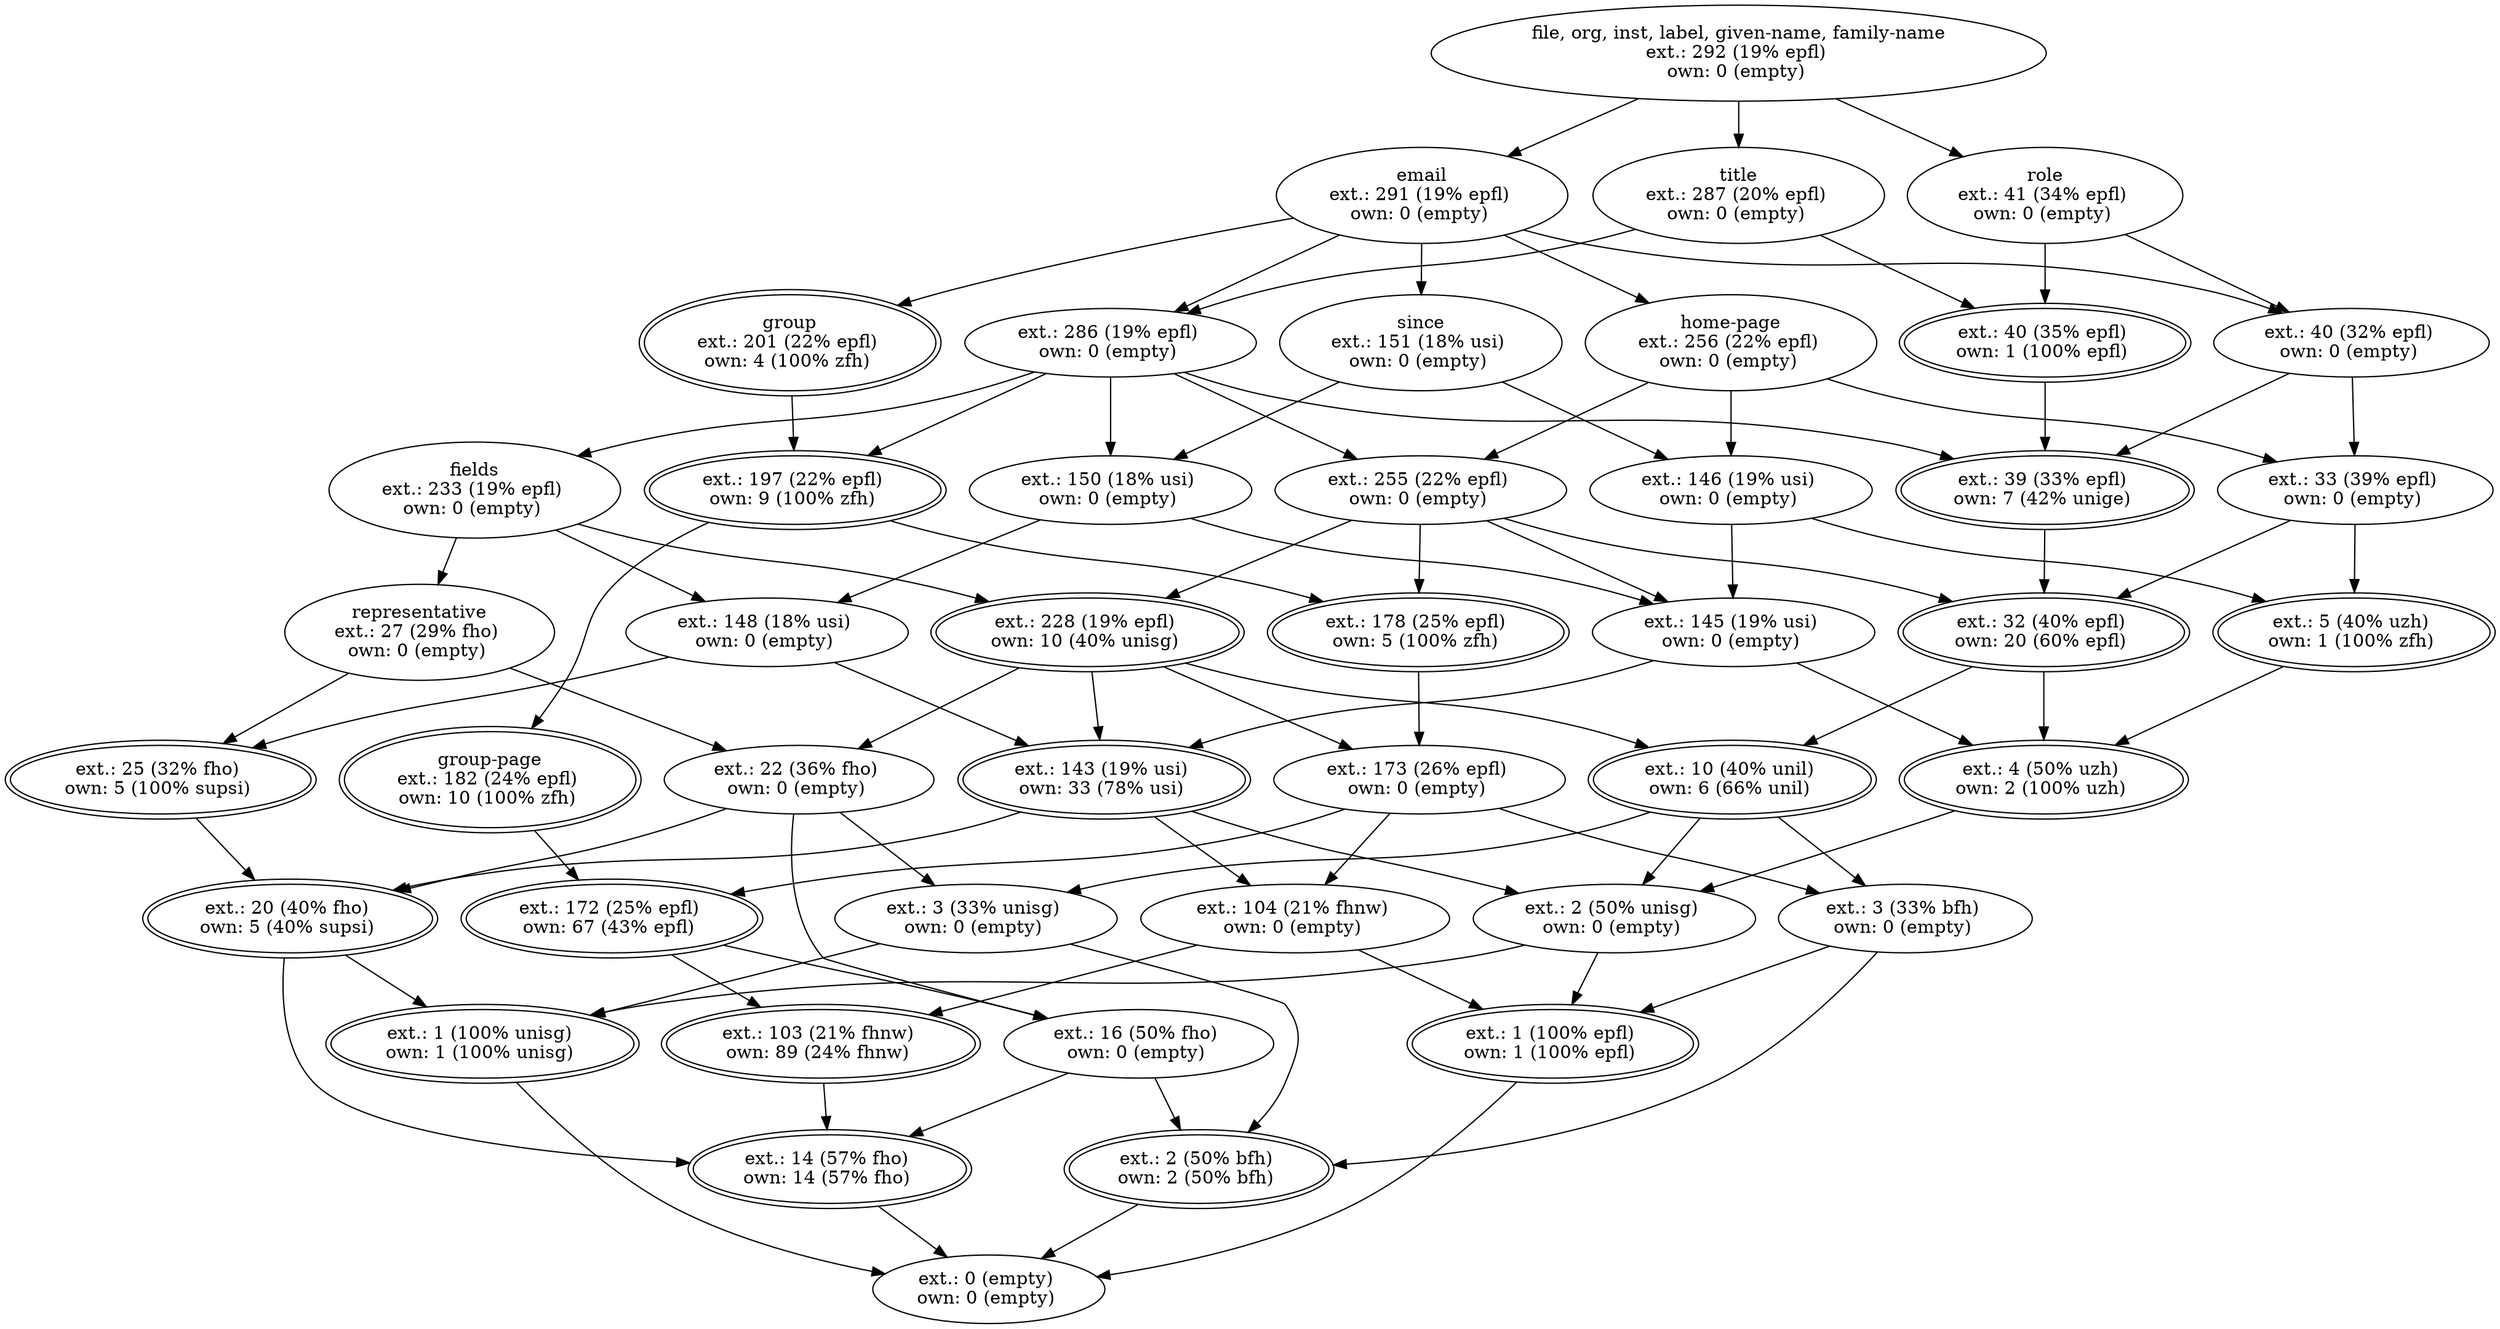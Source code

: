 digraph d{
1 [label="file, org, inst, label, given-name, family-name
ext.: 292 (19% epfl) 
own: 0 (empty) "]
2 [label="ext.: 103 (21% fhnw) 
own: 89 (24% fhnw) ", peripheries = 2]
3 [label="ext.: 172 (25% epfl) 
own: 67 (43% epfl) ", peripheries = 2]
4 [label="ext.: 2 (50% bfh) 
own: 2 (50% bfh) ", peripheries = 2]
5 [label="ext.: 16 (50% fho) 
own: 0 (empty) "]
6 [label="ext.: 14 (57% fho) 
own: 14 (57% fho) ", peripheries = 2]
7 [label="ext.: 104 (21% fhnw) 
own: 0 (empty) "]
8 [label="ext.: 173 (26% epfl) 
own: 0 (empty) "]
9 [label="ext.: 3 (33% bfh) 
own: 0 (empty) "]
10 [label="ext.: 1 (100% epfl) 
own: 1 (100% epfl) ", peripheries = 2]
11 [label="ext.: 255 (22% epfl) 
own: 0 (empty) "]
12 [label="ext.: 32 (40% epfl) 
own: 20 (60% epfl) ", peripheries = 2]
13 [label="title
ext.: 287 (20% epfl) 
own: 0 (empty) "]
14 [label="ext.: 40 (35% epfl) 
own: 1 (100% epfl) ", peripheries = 2]
15 [label="ext.: 143 (19% usi) 
own: 33 (78% usi) ", peripheries = 2]
16 [label="ext.: 228 (19% epfl) 
own: 10 (40% unisg) ", peripheries = 2]
17 [label="ext.: 22 (36% fho) 
own: 0 (empty) "]
18 [label="ext.: 20 (40% fho) 
own: 5 (40% supsi) ", peripheries = 2]
19 [label="ext.: 148 (18% usi) 
own: 0 (empty) "]
20 [label="fields
ext.: 233 (19% epfl) 
own: 0 (empty) "]
21 [label="representative
ext.: 27 (29% fho) 
own: 0 (empty) "]
22 [label="ext.: 25 (32% fho) 
own: 5 (100% supsi) ", peripheries = 2]
23 [label="ext.: 286 (19% epfl) 
own: 0 (empty) "]
24 [label="ext.: 10 (40% unil) 
own: 6 (66% unil) ", peripheries = 2]
25 [label="ext.: 39 (33% epfl) 
own: 7 (42% unige) ", peripheries = 2]
26 [label="ext.: 3 (33% unisg) 
own: 0 (empty) "]
27 [label="ext.: 2 (50% unisg) 
own: 0 (empty) "]
28 [label="ext.: 1 (100% unisg) 
own: 1 (100% unisg) ", peripheries = 2]
29 [label="ext.: 145 (19% usi) 
own: 0 (empty) "]
30 [label="ext.: 4 (50% uzh) 
own: 2 (100% uzh) ", peripheries = 2]
31 [label="ext.: 150 (18% usi) 
own: 0 (empty) "]
32 [label="ext.: 146 (19% usi) 
own: 0 (empty) "]
33 [label="home-page
ext.: 256 (22% epfl) 
own: 0 (empty) "]
34 [label="ext.: 33 (39% epfl) 
own: 0 (empty) "]
35 [label="ext.: 5 (40% uzh) 
own: 1 (100% zfh) ", peripheries = 2]
36 [label="role
ext.: 41 (34% epfl) 
own: 0 (empty) "]
37 [label="since
ext.: 151 (18% usi) 
own: 0 (empty) "]
38 [label="email
ext.: 291 (19% epfl) 
own: 0 (empty) "]
39 [label="ext.: 40 (32% epfl) 
own: 0 (empty) "]
40 [label="ext.: 178 (25% epfl) 
own: 5 (100% zfh) ", peripheries = 2]
41 [label="ext.: 197 (22% epfl) 
own: 9 (100% zfh) ", peripheries = 2]
42 [label="group
ext.: 201 (22% epfl) 
own: 4 (100% zfh) ", peripheries = 2]
43 [label="group-page
ext.: 182 (24% epfl) 
own: 10 (100% zfh) ", peripheries = 2]
44 [label="ext.: 0 (empty) 
own: 0 (empty) "]
1->13;
1->36;
1->38;
13->14;
13->23;
36->14;
36->39;
38->23;
38->33;
38->37;
38->39;
38->42;
14->25;
23->11;
23->20;
23->25;
23->31;
23->41;
33->11;
33->32;
33->34;
37->31;
37->32;
39->25;
39->34;
42->41;
11->12;
11->16;
11->29;
11->40;
20->16;
20->19;
20->21;
25->12;
31->19;
31->29;
32->29;
32->35;
34->12;
34->35;
41->40;
41->43;
12->24;
12->30;
16->8;
16->15;
16->17;
16->24;
19->15;
19->22;
21->17;
21->22;
29->15;
29->30;
35->30;
40->8;
8->3;
8->7;
8->9;
15->7;
15->18;
15->27;
17->18;
17->26;
22->18;
24->9;
24->26;
24->27;
30->27;
3->2;
3->5;
7->2;
7->10;
9->10;
18->28;
26->28;
27->10;
27->28;
2->6;
5->4;
5->6;
4->44;
6->44;
43->3;
17->5;
9->4;
18->6;
26->4;
10->44;
28->44;
}